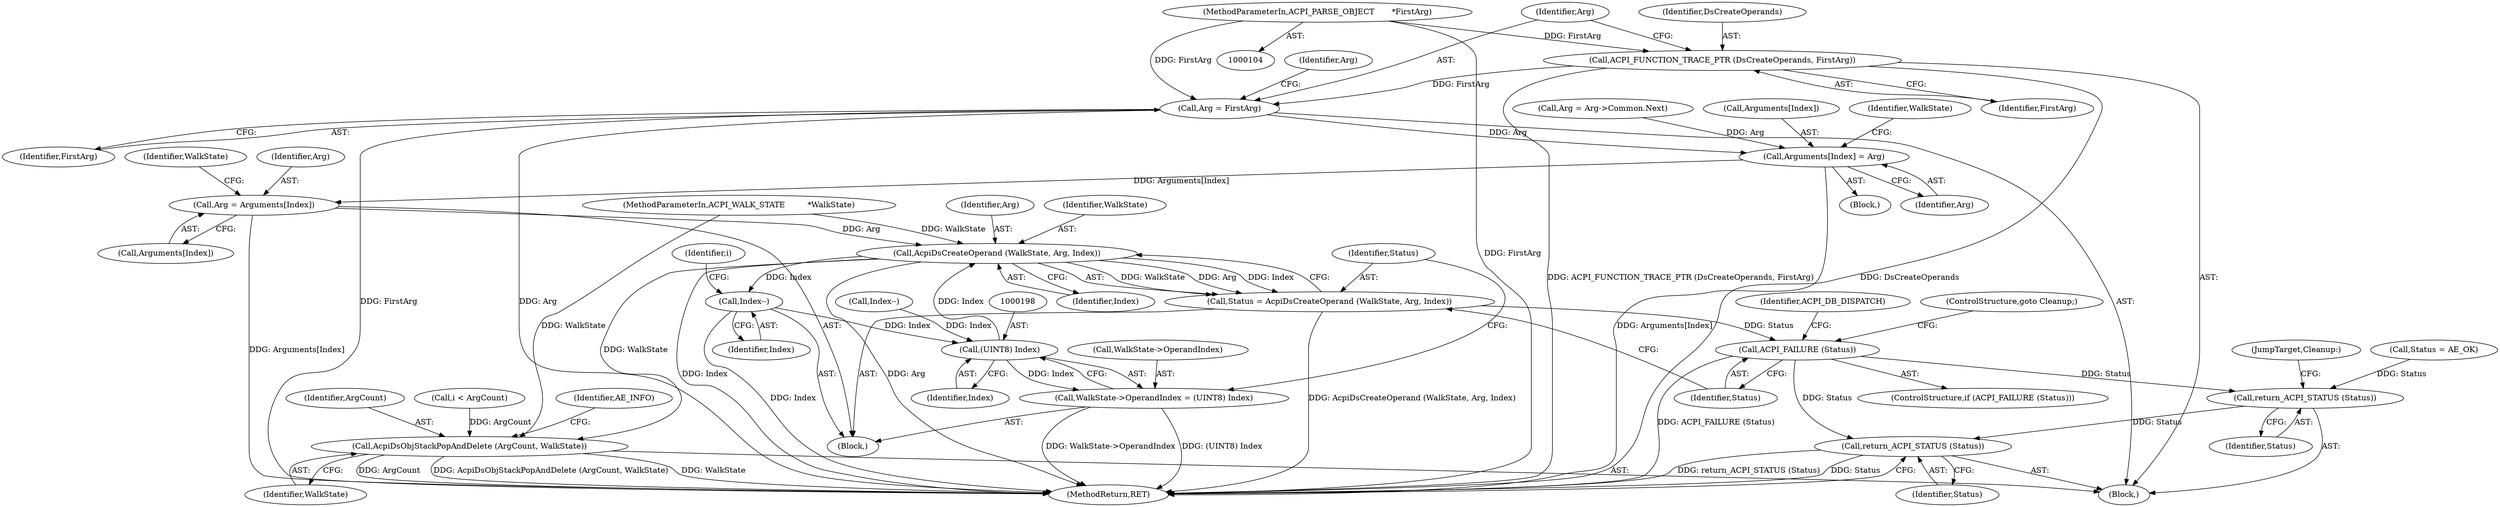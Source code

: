 digraph "1_acpica_987a3b5cf7175916e2a4b6ea5b8e70f830dfe732@pointer" {
"1000128" [label="(Call,Arg = FirstArg)"];
"1000125" [label="(Call,ACPI_FUNCTION_TRACE_PTR (DsCreateOperands, FirstArg))"];
"1000106" [label="(MethodParameterIn,ACPI_PARSE_OBJECT       *FirstArg)"];
"1000141" [label="(Call,Arguments[Index] = Arg)"];
"1000188" [label="(Call,Arg = Arguments[Index])"];
"1000202" [label="(Call,AcpiDsCreateOperand (WalkState, Arg, Index))"];
"1000200" [label="(Call,Status = AcpiDsCreateOperand (WalkState, Arg, Index))"];
"1000207" [label="(Call,ACPI_FAILURE (Status))"];
"1000223" [label="(Call,return_ACPI_STATUS (Status))"];
"1000237" [label="(Call,return_ACPI_STATUS (Status))"];
"1000221" [label="(Call,Index--)"];
"1000197" [label="(Call,(UINT8) Index)"];
"1000193" [label="(Call,WalkState->OperandIndex = (UINT8) Index)"];
"1000226" [label="(Call,AcpiDsObjStackPopAndDelete (ArgCount, WalkState))"];
"1000204" [label="(Identifier,Arg)"];
"1000197" [label="(Call,(UINT8) Index)"];
"1000125" [label="(Call,ACPI_FUNCTION_TRACE_PTR (DsCreateOperands, FirstArg))"];
"1000225" [label="(JumpTarget,Cleanup:)"];
"1000238" [label="(Identifier,Status)"];
"1000227" [label="(Identifier,ArgCount)"];
"1000239" [label="(MethodReturn,RET)"];
"1000210" [label="(ControlStructure,goto Cleanup;)"];
"1000149" [label="(Identifier,WalkState)"];
"1000105" [label="(MethodParameterIn,ACPI_WALK_STATE         *WalkState)"];
"1000153" [label="(Call,Arg = Arg->Common.Next)"];
"1000203" [label="(Identifier,WalkState)"];
"1000141" [label="(Call,Arguments[Index] = Arg)"];
"1000195" [label="(Identifier,WalkState)"];
"1000202" [label="(Call,AcpiDsCreateOperand (WalkState, Arg, Index))"];
"1000201" [label="(Identifier,Status)"];
"1000193" [label="(Call,WalkState->OperandIndex = (UINT8) Index)"];
"1000182" [label="(Call,i < ArgCount)"];
"1000194" [label="(Call,WalkState->OperandIndex)"];
"1000223" [label="(Call,return_ACPI_STATUS (Status))"];
"1000176" [label="(Call,Index--)"];
"1000127" [label="(Identifier,FirstArg)"];
"1000228" [label="(Identifier,WalkState)"];
"1000224" [label="(Identifier,Status)"];
"1000145" [label="(Identifier,Arg)"];
"1000200" [label="(Call,Status = AcpiDsCreateOperand (WalkState, Arg, Index))"];
"1000189" [label="(Identifier,Arg)"];
"1000106" [label="(MethodParameterIn,ACPI_PARSE_OBJECT       *FirstArg)"];
"1000190" [label="(Call,Arguments[Index])"];
"1000205" [label="(Identifier,Index)"];
"1000207" [label="(Call,ACPI_FAILURE (Status))"];
"1000221" [label="(Call,Index--)"];
"1000222" [label="(Identifier,Index)"];
"1000129" [label="(Identifier,Arg)"];
"1000188" [label="(Call,Arg = Arguments[Index])"];
"1000109" [label="(Call,Status = AE_OK)"];
"1000126" [label="(Identifier,DsCreateOperands)"];
"1000187" [label="(Block,)"];
"1000199" [label="(Identifier,Index)"];
"1000226" [label="(Call,AcpiDsObjStackPopAndDelete (ArgCount, WalkState))"];
"1000231" [label="(Identifier,AE_INFO)"];
"1000142" [label="(Call,Arguments[Index])"];
"1000130" [label="(Identifier,FirstArg)"];
"1000237" [label="(Call,return_ACPI_STATUS (Status))"];
"1000206" [label="(ControlStructure,if (ACPI_FAILURE (Status)))"];
"1000132" [label="(Identifier,Arg)"];
"1000208" [label="(Identifier,Status)"];
"1000133" [label="(Block,)"];
"1000128" [label="(Call,Arg = FirstArg)"];
"1000186" [label="(Identifier,i)"];
"1000213" [label="(Identifier,ACPI_DB_DISPATCH)"];
"1000107" [label="(Block,)"];
"1000128" -> "1000107"  [label="AST: "];
"1000128" -> "1000130"  [label="CFG: "];
"1000129" -> "1000128"  [label="AST: "];
"1000130" -> "1000128"  [label="AST: "];
"1000132" -> "1000128"  [label="CFG: "];
"1000128" -> "1000239"  [label="DDG: FirstArg"];
"1000128" -> "1000239"  [label="DDG: Arg"];
"1000125" -> "1000128"  [label="DDG: FirstArg"];
"1000106" -> "1000128"  [label="DDG: FirstArg"];
"1000128" -> "1000141"  [label="DDG: Arg"];
"1000125" -> "1000107"  [label="AST: "];
"1000125" -> "1000127"  [label="CFG: "];
"1000126" -> "1000125"  [label="AST: "];
"1000127" -> "1000125"  [label="AST: "];
"1000129" -> "1000125"  [label="CFG: "];
"1000125" -> "1000239"  [label="DDG: DsCreateOperands"];
"1000125" -> "1000239"  [label="DDG: ACPI_FUNCTION_TRACE_PTR (DsCreateOperands, FirstArg)"];
"1000106" -> "1000125"  [label="DDG: FirstArg"];
"1000106" -> "1000104"  [label="AST: "];
"1000106" -> "1000239"  [label="DDG: FirstArg"];
"1000141" -> "1000133"  [label="AST: "];
"1000141" -> "1000145"  [label="CFG: "];
"1000142" -> "1000141"  [label="AST: "];
"1000145" -> "1000141"  [label="AST: "];
"1000149" -> "1000141"  [label="CFG: "];
"1000141" -> "1000239"  [label="DDG: Arguments[Index]"];
"1000153" -> "1000141"  [label="DDG: Arg"];
"1000141" -> "1000188"  [label="DDG: Arguments[Index]"];
"1000188" -> "1000187"  [label="AST: "];
"1000188" -> "1000190"  [label="CFG: "];
"1000189" -> "1000188"  [label="AST: "];
"1000190" -> "1000188"  [label="AST: "];
"1000195" -> "1000188"  [label="CFG: "];
"1000188" -> "1000239"  [label="DDG: Arguments[Index]"];
"1000188" -> "1000202"  [label="DDG: Arg"];
"1000202" -> "1000200"  [label="AST: "];
"1000202" -> "1000205"  [label="CFG: "];
"1000203" -> "1000202"  [label="AST: "];
"1000204" -> "1000202"  [label="AST: "];
"1000205" -> "1000202"  [label="AST: "];
"1000200" -> "1000202"  [label="CFG: "];
"1000202" -> "1000239"  [label="DDG: Index"];
"1000202" -> "1000239"  [label="DDG: Arg"];
"1000202" -> "1000200"  [label="DDG: WalkState"];
"1000202" -> "1000200"  [label="DDG: Arg"];
"1000202" -> "1000200"  [label="DDG: Index"];
"1000105" -> "1000202"  [label="DDG: WalkState"];
"1000197" -> "1000202"  [label="DDG: Index"];
"1000202" -> "1000221"  [label="DDG: Index"];
"1000202" -> "1000226"  [label="DDG: WalkState"];
"1000200" -> "1000187"  [label="AST: "];
"1000201" -> "1000200"  [label="AST: "];
"1000208" -> "1000200"  [label="CFG: "];
"1000200" -> "1000239"  [label="DDG: AcpiDsCreateOperand (WalkState, Arg, Index)"];
"1000200" -> "1000207"  [label="DDG: Status"];
"1000207" -> "1000206"  [label="AST: "];
"1000207" -> "1000208"  [label="CFG: "];
"1000208" -> "1000207"  [label="AST: "];
"1000210" -> "1000207"  [label="CFG: "];
"1000213" -> "1000207"  [label="CFG: "];
"1000207" -> "1000239"  [label="DDG: ACPI_FAILURE (Status)"];
"1000207" -> "1000223"  [label="DDG: Status"];
"1000207" -> "1000237"  [label="DDG: Status"];
"1000223" -> "1000107"  [label="AST: "];
"1000223" -> "1000224"  [label="CFG: "];
"1000224" -> "1000223"  [label="AST: "];
"1000225" -> "1000223"  [label="CFG: "];
"1000109" -> "1000223"  [label="DDG: Status"];
"1000223" -> "1000237"  [label="DDG: Status"];
"1000237" -> "1000107"  [label="AST: "];
"1000237" -> "1000238"  [label="CFG: "];
"1000238" -> "1000237"  [label="AST: "];
"1000239" -> "1000237"  [label="CFG: "];
"1000237" -> "1000239"  [label="DDG: return_ACPI_STATUS (Status)"];
"1000237" -> "1000239"  [label="DDG: Status"];
"1000221" -> "1000187"  [label="AST: "];
"1000221" -> "1000222"  [label="CFG: "];
"1000222" -> "1000221"  [label="AST: "];
"1000186" -> "1000221"  [label="CFG: "];
"1000221" -> "1000239"  [label="DDG: Index"];
"1000221" -> "1000197"  [label="DDG: Index"];
"1000197" -> "1000193"  [label="AST: "];
"1000197" -> "1000199"  [label="CFG: "];
"1000198" -> "1000197"  [label="AST: "];
"1000199" -> "1000197"  [label="AST: "];
"1000193" -> "1000197"  [label="CFG: "];
"1000197" -> "1000193"  [label="DDG: Index"];
"1000176" -> "1000197"  [label="DDG: Index"];
"1000193" -> "1000187"  [label="AST: "];
"1000194" -> "1000193"  [label="AST: "];
"1000201" -> "1000193"  [label="CFG: "];
"1000193" -> "1000239"  [label="DDG: (UINT8) Index"];
"1000193" -> "1000239"  [label="DDG: WalkState->OperandIndex"];
"1000226" -> "1000107"  [label="AST: "];
"1000226" -> "1000228"  [label="CFG: "];
"1000227" -> "1000226"  [label="AST: "];
"1000228" -> "1000226"  [label="AST: "];
"1000231" -> "1000226"  [label="CFG: "];
"1000226" -> "1000239"  [label="DDG: ArgCount"];
"1000226" -> "1000239"  [label="DDG: AcpiDsObjStackPopAndDelete (ArgCount, WalkState)"];
"1000226" -> "1000239"  [label="DDG: WalkState"];
"1000182" -> "1000226"  [label="DDG: ArgCount"];
"1000105" -> "1000226"  [label="DDG: WalkState"];
}
